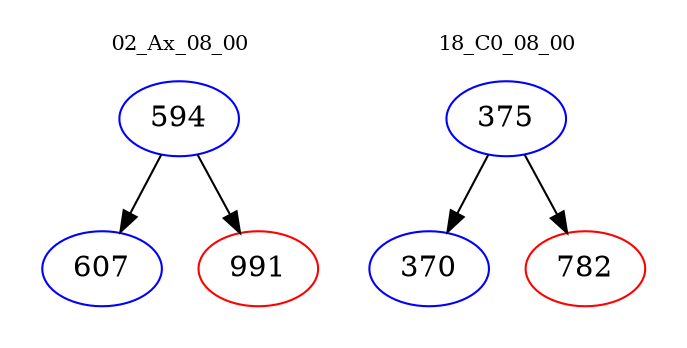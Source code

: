 digraph{
subgraph cluster_0 {
color = white
label = "02_Ax_08_00";
fontsize=10;
T0_594 [label="594", color="blue"]
T0_594 -> T0_607 [color="black"]
T0_607 [label="607", color="blue"]
T0_594 -> T0_991 [color="black"]
T0_991 [label="991", color="red"]
}
subgraph cluster_1 {
color = white
label = "18_C0_08_00";
fontsize=10;
T1_375 [label="375", color="blue"]
T1_375 -> T1_370 [color="black"]
T1_370 [label="370", color="blue"]
T1_375 -> T1_782 [color="black"]
T1_782 [label="782", color="red"]
}
}
